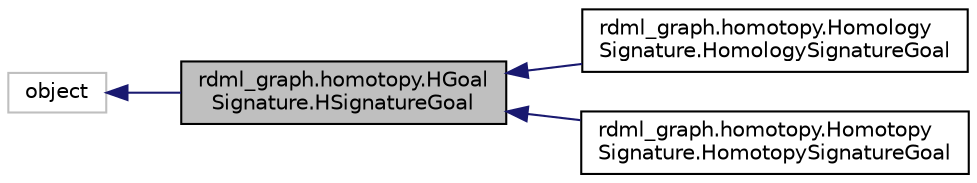digraph "rdml_graph.homotopy.HGoalSignature.HSignatureGoal"
{
 // LATEX_PDF_SIZE
  edge [fontname="Helvetica",fontsize="10",labelfontname="Helvetica",labelfontsize="10"];
  node [fontname="Helvetica",fontsize="10",shape=record];
  rankdir="LR";
  Node1 [label="rdml_graph.homotopy.HGoal\lSignature.HSignatureGoal",height=0.2,width=0.4,color="black", fillcolor="grey75", style="filled", fontcolor="black",tooltip="abstract class for an Hsignature goal"];
  Node2 -> Node1 [dir="back",color="midnightblue",fontsize="10",style="solid",fontname="Helvetica"];
  Node2 [label="object",height=0.2,width=0.4,color="grey75", fillcolor="white", style="filled",tooltip=" "];
  Node1 -> Node3 [dir="back",color="midnightblue",fontsize="10",style="solid",fontname="Helvetica"];
  Node3 [label="rdml_graph.homotopy.Homology\lSignature.HomologySignatureGoal",height=0.2,width=0.4,color="black", fillcolor="white", style="filled",URL="$classrdml__graph_1_1homotopy_1_1HomologySignature_1_1HomologySignatureGoal.html",tooltip="Goal signature for a homology signature."];
  Node1 -> Node4 [dir="back",color="midnightblue",fontsize="10",style="solid",fontname="Helvetica"];
  Node4 [label="rdml_graph.homotopy.Homotopy\lSignature.HomotopySignatureGoal",height=0.2,width=0.4,color="black", fillcolor="white", style="filled",URL="$classrdml__graph_1_1homotopy_1_1HomotopySignature_1_1HomotopySignatureGoal.html",tooltip="Signature goal for homotopy."];
}
